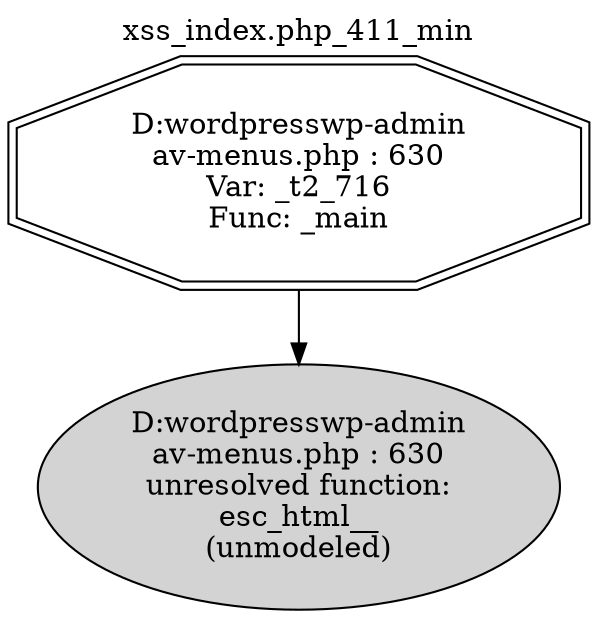 digraph cfg {
  label="xss_index.php_411_min";
  labelloc=t;
  n1 [shape=doubleoctagon, label="D:\wordpress\wp-admin\nav-menus.php : 630\nVar: _t2_716\nFunc: _main\n"];
  n2 [shape=ellipse, label="D:\wordpress\wp-admin\nav-menus.php : 630\nunresolved function:\nesc_html__\n(unmodeled)\n",style=filled];
  n1 -> n2;
}
